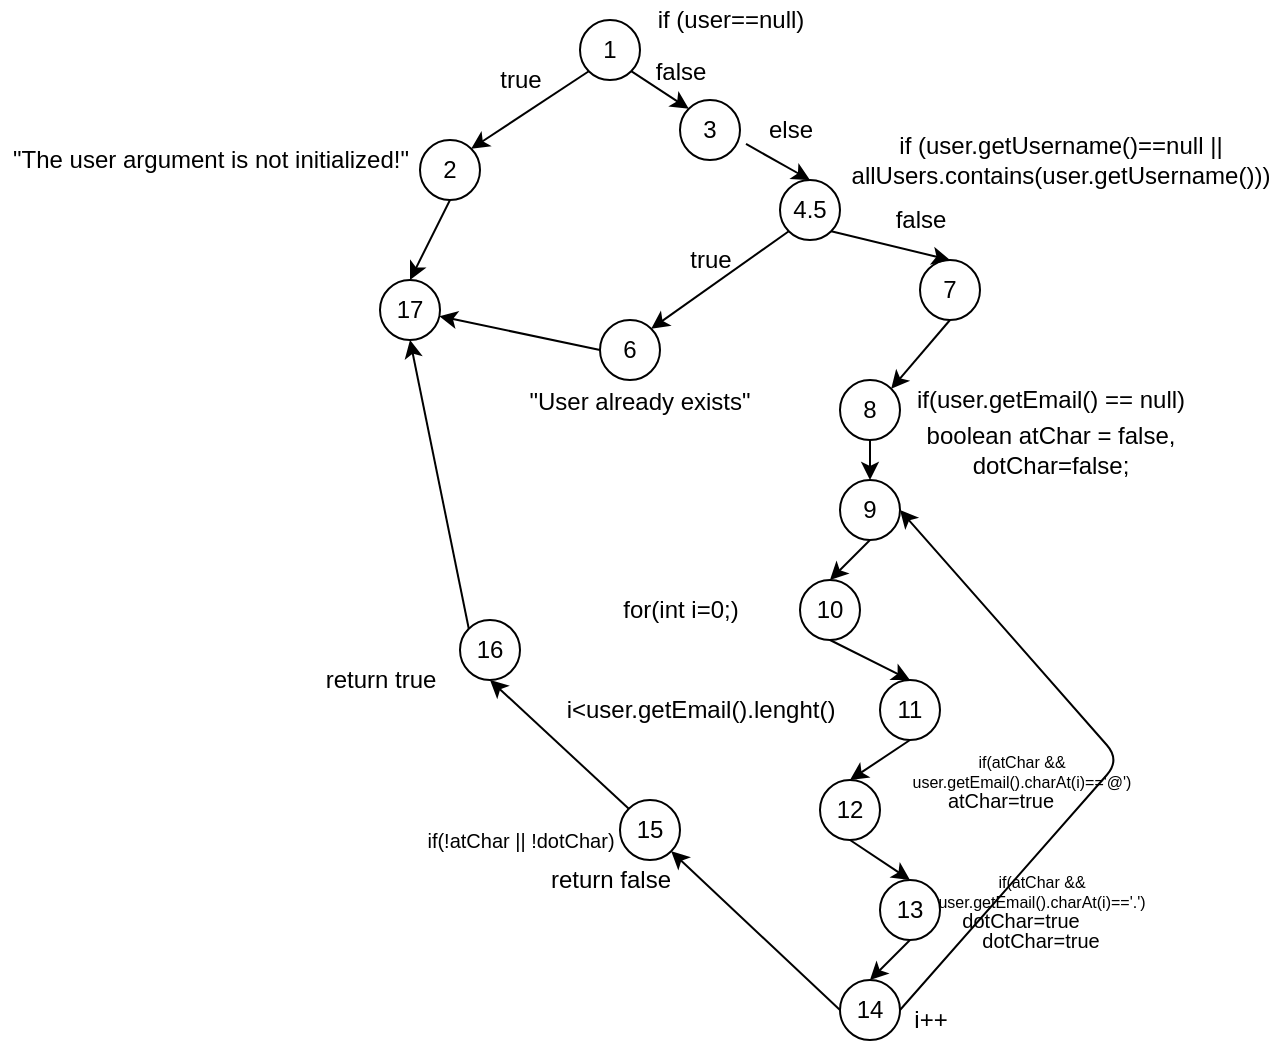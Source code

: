 <mxfile version="13.2.4" type="device"><diagram id="WPp1vW5DMB9WVVtRAne1" name="Page-1"><mxGraphModel dx="1021" dy="579" grid="1" gridSize="10" guides="1" tooltips="1" connect="1" arrows="1" fold="1" page="1" pageScale="1" pageWidth="850" pageHeight="1100" math="0" shadow="0"><root><mxCell id="0"/><mxCell id="1" parent="0"/><mxCell id="HFXjYojxXpRS9tRiATpp-2" value="1" style="ellipse;whiteSpace=wrap;html=1;aspect=fixed;" parent="1" vertex="1"><mxGeometry x="290" y="40" width="30" height="30" as="geometry"/></mxCell><mxCell id="HFXjYojxXpRS9tRiATpp-3" value="7" style="ellipse;whiteSpace=wrap;html=1;aspect=fixed;" parent="1" vertex="1"><mxGeometry x="460" y="160" width="30" height="30" as="geometry"/></mxCell><mxCell id="HFXjYojxXpRS9tRiATpp-4" value="8" style="ellipse;whiteSpace=wrap;html=1;aspect=fixed;" parent="1" vertex="1"><mxGeometry x="420" y="220" width="30" height="30" as="geometry"/></mxCell><mxCell id="HFXjYojxXpRS9tRiATpp-5" value="4.5" style="ellipse;whiteSpace=wrap;html=1;aspect=fixed;" parent="1" vertex="1"><mxGeometry x="390" y="120" width="30" height="30" as="geometry"/></mxCell><mxCell id="HFXjYojxXpRS9tRiATpp-6" value="6" style="ellipse;whiteSpace=wrap;html=1;aspect=fixed;" parent="1" vertex="1"><mxGeometry x="300" y="190" width="30" height="30" as="geometry"/></mxCell><mxCell id="HFXjYojxXpRS9tRiATpp-7" value="2" style="ellipse;whiteSpace=wrap;html=1;aspect=fixed;" parent="1" vertex="1"><mxGeometry x="210" y="100" width="30" height="30" as="geometry"/></mxCell><mxCell id="HFXjYojxXpRS9tRiATpp-8" value="3" style="ellipse;whiteSpace=wrap;html=1;aspect=fixed;" parent="1" vertex="1"><mxGeometry x="340" y="80" width="30" height="30" as="geometry"/></mxCell><mxCell id="HFXjYojxXpRS9tRiATpp-10" value="15" style="ellipse;whiteSpace=wrap;html=1;aspect=fixed;" parent="1" vertex="1"><mxGeometry x="310" y="430" width="30" height="30" as="geometry"/></mxCell><mxCell id="HFXjYojxXpRS9tRiATpp-11" value="16" style="ellipse;whiteSpace=wrap;html=1;aspect=fixed;" parent="1" vertex="1"><mxGeometry x="230" y="340" width="30" height="30" as="geometry"/></mxCell><mxCell id="HFXjYojxXpRS9tRiATpp-12" value="14" style="ellipse;whiteSpace=wrap;html=1;aspect=fixed;" parent="1" vertex="1"><mxGeometry x="420" y="520" width="30" height="30" as="geometry"/></mxCell><mxCell id="HFXjYojxXpRS9tRiATpp-13" value="13" style="ellipse;whiteSpace=wrap;html=1;aspect=fixed;" parent="1" vertex="1"><mxGeometry x="440" y="470" width="30" height="30" as="geometry"/></mxCell><mxCell id="HFXjYojxXpRS9tRiATpp-14" value="12" style="ellipse;whiteSpace=wrap;html=1;aspect=fixed;" parent="1" vertex="1"><mxGeometry x="410" y="420" width="30" height="30" as="geometry"/></mxCell><mxCell id="HFXjYojxXpRS9tRiATpp-15" value="11" style="ellipse;whiteSpace=wrap;html=1;aspect=fixed;" parent="1" vertex="1"><mxGeometry x="440" y="370" width="30" height="30" as="geometry"/></mxCell><mxCell id="HFXjYojxXpRS9tRiATpp-16" value="10" style="ellipse;whiteSpace=wrap;html=1;aspect=fixed;" parent="1" vertex="1"><mxGeometry x="400" y="320" width="30" height="30" as="geometry"/></mxCell><mxCell id="HFXjYojxXpRS9tRiATpp-17" value="9" style="ellipse;whiteSpace=wrap;html=1;aspect=fixed;" parent="1" vertex="1"><mxGeometry x="420" y="270" width="30" height="30" as="geometry"/></mxCell><mxCell id="HFXjYojxXpRS9tRiATpp-19" value="" style="endArrow=classic;html=1;exitX=1;exitY=1;exitDx=0;exitDy=0;entryX=0;entryY=0;entryDx=0;entryDy=0;" parent="1" source="HFXjYojxXpRS9tRiATpp-2" target="HFXjYojxXpRS9tRiATpp-8" edge="1"><mxGeometry width="50" height="50" relative="1" as="geometry"><mxPoint x="330" y="220" as="sourcePoint"/><mxPoint x="380" y="170" as="targetPoint"/></mxGeometry></mxCell><mxCell id="HFXjYojxXpRS9tRiATpp-20" value="" style="endArrow=classic;html=1;exitX=0;exitY=1;exitDx=0;exitDy=0;entryX=1;entryY=0;entryDx=0;entryDy=0;" parent="1" source="HFXjYojxXpRS9tRiATpp-2" target="HFXjYojxXpRS9tRiATpp-7" edge="1"><mxGeometry width="50" height="50" relative="1" as="geometry"><mxPoint x="330" y="220" as="sourcePoint"/><mxPoint x="380" y="170" as="targetPoint"/></mxGeometry></mxCell><mxCell id="HFXjYojxXpRS9tRiATpp-21" value="" style="endArrow=classic;html=1;exitX=1.1;exitY=0.733;exitDx=0;exitDy=0;entryX=0.5;entryY=0;entryDx=0;entryDy=0;exitPerimeter=0;" parent="1" source="HFXjYojxXpRS9tRiATpp-8" target="HFXjYojxXpRS9tRiATpp-5" edge="1"><mxGeometry width="50" height="50" relative="1" as="geometry"><mxPoint x="330" y="220" as="sourcePoint"/><mxPoint x="380" y="170" as="targetPoint"/></mxGeometry></mxCell><mxCell id="HFXjYojxXpRS9tRiATpp-22" value="" style="endArrow=classic;html=1;exitX=0;exitY=1;exitDx=0;exitDy=0;entryX=1;entryY=0;entryDx=0;entryDy=0;" parent="1" source="HFXjYojxXpRS9tRiATpp-5" target="HFXjYojxXpRS9tRiATpp-6" edge="1"><mxGeometry width="50" height="50" relative="1" as="geometry"><mxPoint x="330" y="220" as="sourcePoint"/><mxPoint x="380" y="170" as="targetPoint"/></mxGeometry></mxCell><mxCell id="HFXjYojxXpRS9tRiATpp-23" value="" style="endArrow=classic;html=1;exitX=1;exitY=1;exitDx=0;exitDy=0;entryX=0.5;entryY=0;entryDx=0;entryDy=0;" parent="1" source="HFXjYojxXpRS9tRiATpp-5" target="HFXjYojxXpRS9tRiATpp-3" edge="1"><mxGeometry width="50" height="50" relative="1" as="geometry"><mxPoint x="330" y="220" as="sourcePoint"/><mxPoint x="380" y="170" as="targetPoint"/></mxGeometry></mxCell><mxCell id="HFXjYojxXpRS9tRiATpp-24" value="" style="endArrow=classic;html=1;exitX=0.5;exitY=1;exitDx=0;exitDy=0;entryX=1;entryY=0;entryDx=0;entryDy=0;" parent="1" source="HFXjYojxXpRS9tRiATpp-3" target="HFXjYojxXpRS9tRiATpp-4" edge="1"><mxGeometry width="50" height="50" relative="1" as="geometry"><mxPoint x="330" y="220" as="sourcePoint"/><mxPoint x="410" y="240" as="targetPoint"/></mxGeometry></mxCell><mxCell id="HFXjYojxXpRS9tRiATpp-25" value="" style="endArrow=classic;html=1;exitX=0.5;exitY=1;exitDx=0;exitDy=0;entryX=0.5;entryY=0;entryDx=0;entryDy=0;" parent="1" source="HFXjYojxXpRS9tRiATpp-4" target="HFXjYojxXpRS9tRiATpp-17" edge="1"><mxGeometry width="50" height="50" relative="1" as="geometry"><mxPoint x="445" y="210" as="sourcePoint"/><mxPoint x="445" y="230" as="targetPoint"/></mxGeometry></mxCell><mxCell id="HFXjYojxXpRS9tRiATpp-26" value="" style="endArrow=classic;html=1;exitX=0.5;exitY=1;exitDx=0;exitDy=0;entryX=0.5;entryY=0;entryDx=0;entryDy=0;" parent="1" source="HFXjYojxXpRS9tRiATpp-17" target="HFXjYojxXpRS9tRiATpp-16" edge="1"><mxGeometry width="50" height="50" relative="1" as="geometry"><mxPoint x="455" y="220" as="sourcePoint"/><mxPoint x="455" y="240" as="targetPoint"/></mxGeometry></mxCell><mxCell id="HFXjYojxXpRS9tRiATpp-27" value="" style="endArrow=classic;html=1;exitX=0.5;exitY=1;exitDx=0;exitDy=0;entryX=0.5;entryY=0;entryDx=0;entryDy=0;" parent="1" source="HFXjYojxXpRS9tRiATpp-16" target="HFXjYojxXpRS9tRiATpp-15" edge="1"><mxGeometry width="50" height="50" relative="1" as="geometry"><mxPoint x="465" y="230" as="sourcePoint"/><mxPoint x="465" y="250" as="targetPoint"/></mxGeometry></mxCell><mxCell id="HFXjYojxXpRS9tRiATpp-29" value="" style="endArrow=classic;html=1;exitX=0.5;exitY=1;exitDx=0;exitDy=0;entryX=0.5;entryY=0;entryDx=0;entryDy=0;" parent="1" source="HFXjYojxXpRS9tRiATpp-15" target="HFXjYojxXpRS9tRiATpp-14" edge="1"><mxGeometry width="50" height="50" relative="1" as="geometry"><mxPoint x="280" y="510" as="sourcePoint"/><mxPoint x="330" y="460" as="targetPoint"/></mxGeometry></mxCell><mxCell id="HFXjYojxXpRS9tRiATpp-30" value="" style="endArrow=classic;html=1;exitX=0.5;exitY=1;exitDx=0;exitDy=0;entryX=0.5;entryY=0;entryDx=0;entryDy=0;" parent="1" source="HFXjYojxXpRS9tRiATpp-14" target="HFXjYojxXpRS9tRiATpp-13" edge="1"><mxGeometry width="50" height="50" relative="1" as="geometry"><mxPoint x="280" y="510" as="sourcePoint"/><mxPoint x="330" y="460" as="targetPoint"/></mxGeometry></mxCell><mxCell id="HFXjYojxXpRS9tRiATpp-31" value="" style="endArrow=classic;html=1;exitX=0.5;exitY=1;exitDx=0;exitDy=0;entryX=0.5;entryY=0;entryDx=0;entryDy=0;" parent="1" source="HFXjYojxXpRS9tRiATpp-13" target="HFXjYojxXpRS9tRiATpp-12" edge="1"><mxGeometry width="50" height="50" relative="1" as="geometry"><mxPoint x="280" y="510" as="sourcePoint"/><mxPoint x="330" y="460" as="targetPoint"/></mxGeometry></mxCell><mxCell id="HFXjYojxXpRS9tRiATpp-32" value="" style="endArrow=classic;html=1;exitX=0;exitY=0.5;exitDx=0;exitDy=0;entryX=1;entryY=1;entryDx=0;entryDy=0;" parent="1" source="HFXjYojxXpRS9tRiATpp-12" target="HFXjYojxXpRS9tRiATpp-10" edge="1"><mxGeometry width="50" height="50" relative="1" as="geometry"><mxPoint x="280" y="510" as="sourcePoint"/><mxPoint x="330" y="460" as="targetPoint"/></mxGeometry></mxCell><mxCell id="HFXjYojxXpRS9tRiATpp-33" value="" style="endArrow=classic;html=1;exitX=0;exitY=0;exitDx=0;exitDy=0;entryX=0.5;entryY=1;entryDx=0;entryDy=0;" parent="1" source="HFXjYojxXpRS9tRiATpp-10" target="HFXjYojxXpRS9tRiATpp-11" edge="1"><mxGeometry width="50" height="50" relative="1" as="geometry"><mxPoint x="280" y="510" as="sourcePoint"/><mxPoint x="330" y="460" as="targetPoint"/></mxGeometry></mxCell><mxCell id="HFXjYojxXpRS9tRiATpp-39" value="" style="endArrow=classic;html=1;exitX=0.5;exitY=1;exitDx=0;exitDy=0;entryX=0.5;entryY=0;entryDx=0;entryDy=0;" parent="1" source="HFXjYojxXpRS9tRiATpp-7" target="HFXjYojxXpRS9tRiATpp-41" edge="1"><mxGeometry width="50" height="50" relative="1" as="geometry"><mxPoint x="480" y="420" as="sourcePoint"/><mxPoint x="260" y="480" as="targetPoint"/></mxGeometry></mxCell><mxCell id="HFXjYojxXpRS9tRiATpp-40" value="" style="endArrow=classic;html=1;exitX=0;exitY=0.5;exitDx=0;exitDy=0;" parent="1" source="HFXjYojxXpRS9tRiATpp-6" target="HFXjYojxXpRS9tRiATpp-41" edge="1"><mxGeometry width="50" height="50" relative="1" as="geometry"><mxPoint x="430" y="290" as="sourcePoint"/><mxPoint x="280" y="480" as="targetPoint"/></mxGeometry></mxCell><mxCell id="HFXjYojxXpRS9tRiATpp-41" value="17" style="ellipse;whiteSpace=wrap;html=1;aspect=fixed;" parent="1" vertex="1"><mxGeometry x="190" y="170" width="30" height="30" as="geometry"/></mxCell><mxCell id="HFXjYojxXpRS9tRiATpp-42" value="" style="endArrow=classic;html=1;exitX=0;exitY=0;exitDx=0;exitDy=0;entryX=0.5;entryY=1;entryDx=0;entryDy=0;" parent="1" source="HFXjYojxXpRS9tRiATpp-11" target="HFXjYojxXpRS9tRiATpp-41" edge="1"><mxGeometry width="50" height="50" relative="1" as="geometry"><mxPoint x="480" y="510" as="sourcePoint"/><mxPoint x="530" y="460" as="targetPoint"/></mxGeometry></mxCell><mxCell id="YW1uTqIAKTj_qvI-Jna5-2" value="" style="endArrow=classic;html=1;exitX=1;exitY=0.5;exitDx=0;exitDy=0;entryX=1;entryY=0.5;entryDx=0;entryDy=0;" edge="1" parent="1" source="HFXjYojxXpRS9tRiATpp-12" target="HFXjYojxXpRS9tRiATpp-17"><mxGeometry width="50" height="50" relative="1" as="geometry"><mxPoint x="570" y="480" as="sourcePoint"/><mxPoint x="620" y="430" as="targetPoint"/><Array as="points"><mxPoint x="560" y="410"/></Array></mxGeometry></mxCell><mxCell id="YW1uTqIAKTj_qvI-Jna5-5" value="if (user==null)" style="text;html=1;align=center;verticalAlign=middle;resizable=0;points=[];autosize=1;" vertex="1" parent="1"><mxGeometry x="320" y="30" width="90" height="20" as="geometry"/></mxCell><mxCell id="YW1uTqIAKTj_qvI-Jna5-6" value="else" style="text;html=1;align=center;verticalAlign=middle;resizable=0;points=[];autosize=1;" vertex="1" parent="1"><mxGeometry x="375" y="85" width="40" height="20" as="geometry"/></mxCell><mxCell id="YW1uTqIAKTj_qvI-Jna5-8" value="if (user.getUsername()==null || &lt;br&gt;allUsers.contains(user.getUsername()))" style="text;html=1;align=center;verticalAlign=middle;resizable=0;points=[];autosize=1;" vertex="1" parent="1"><mxGeometry x="420" y="95" width="220" height="30" as="geometry"/></mxCell><mxCell id="YW1uTqIAKTj_qvI-Jna5-7" value="&quot;The user argument is not initialized!&quot;" style="text;html=1;align=center;verticalAlign=middle;resizable=0;points=[];autosize=1;" vertex="1" parent="1"><mxGeometry y="100" width="210" height="20" as="geometry"/></mxCell><mxCell id="YW1uTqIAKTj_qvI-Jna5-10" value="true" style="text;html=1;align=center;verticalAlign=middle;resizable=0;points=[];autosize=1;" vertex="1" parent="1"><mxGeometry x="240" y="60" width="40" height="20" as="geometry"/></mxCell><mxCell id="YW1uTqIAKTj_qvI-Jna5-11" value="false" style="text;html=1;align=center;verticalAlign=middle;resizable=0;points=[];autosize=1;" vertex="1" parent="1"><mxGeometry x="320" y="56" width="40" height="20" as="geometry"/></mxCell><mxCell id="YW1uTqIAKTj_qvI-Jna5-12" value="&quot;User already exists&quot;" style="text;align=center;verticalAlign=middle;resizable=0;points=[];autosize=1;" vertex="1" parent="1"><mxGeometry x="255" y="220" width="130" height="20" as="geometry"/></mxCell><mxCell id="YW1uTqIAKTj_qvI-Jna5-15" value="true" style="text;html=1;align=center;verticalAlign=middle;resizable=0;points=[];autosize=1;" vertex="1" parent="1"><mxGeometry x="335" y="150" width="40" height="20" as="geometry"/></mxCell><mxCell id="YW1uTqIAKTj_qvI-Jna5-16" value="false" style="text;html=1;align=center;verticalAlign=middle;resizable=0;points=[];autosize=1;" vertex="1" parent="1"><mxGeometry x="440" y="130" width="40" height="20" as="geometry"/></mxCell><mxCell id="YW1uTqIAKTj_qvI-Jna5-17" value="if(user.getEmail() == null)" style="text;html=1;align=center;verticalAlign=middle;resizable=0;points=[];autosize=1;" vertex="1" parent="1"><mxGeometry x="450" y="220" width="150" height="20" as="geometry"/></mxCell><mxCell id="YW1uTqIAKTj_qvI-Jna5-22" value="boolean atChar = false,&lt;br&gt;dotChar=false;" style="text;html=1;align=center;verticalAlign=middle;resizable=0;points=[];autosize=1;" vertex="1" parent="1"><mxGeometry x="455" y="240" width="140" height="30" as="geometry"/></mxCell><mxCell id="YW1uTqIAKTj_qvI-Jna5-24" value="for(int i=0;)" style="text;html=1;align=center;verticalAlign=middle;resizable=0;points=[];autosize=1;" vertex="1" parent="1"><mxGeometry x="305" y="325" width="70" height="20" as="geometry"/></mxCell><mxCell id="YW1uTqIAKTj_qvI-Jna5-25" value="i&amp;lt;user.getEmail().lenght()" style="text;html=1;align=center;verticalAlign=middle;resizable=0;points=[];autosize=1;" vertex="1" parent="1"><mxGeometry x="275" y="375" width="150" height="20" as="geometry"/></mxCell><mxCell id="YW1uTqIAKTj_qvI-Jna5-26" value="i++" style="text;html=1;align=center;verticalAlign=middle;resizable=0;points=[];autosize=1;" vertex="1" parent="1"><mxGeometry x="450" y="530" width="30" height="20" as="geometry"/></mxCell><mxCell id="YW1uTqIAKTj_qvI-Jna5-29" value="&lt;div style=&quot;text-align: center&quot;&gt;&lt;span&gt;&lt;font face=&quot;helvetica&quot;&gt;if(atChar &amp;amp;&amp;amp; user.getEmail().charAt(i)=='@')&lt;/font&gt;&lt;/span&gt;&lt;/div&gt;" style="text;whiteSpace=wrap;html=1;fontSize=8;" vertex="1" parent="1"><mxGeometry x="440" y="400" width="140" height="30" as="geometry"/></mxCell><mxCell id="YW1uTqIAKTj_qvI-Jna5-30" value="&lt;div style=&quot;text-align: center&quot;&gt;&lt;span&gt;&lt;font face=&quot;helvetica&quot;&gt;if(atChar &amp;amp;&amp;amp; user.getEmail().charAt(i)=='.')&lt;/font&gt;&lt;/span&gt;&lt;/div&gt;" style="text;whiteSpace=wrap;html=1;fontSize=8;" vertex="1" parent="1"><mxGeometry x="450" y="460" width="140" height="30" as="geometry"/></mxCell><mxCell id="YW1uTqIAKTj_qvI-Jna5-31" value="atChar=true" style="text;html=1;align=center;verticalAlign=middle;resizable=0;points=[];autosize=1;fontSize=10;" vertex="1" parent="1"><mxGeometry x="465" y="420" width="70" height="20" as="geometry"/></mxCell><mxCell id="YW1uTqIAKTj_qvI-Jna5-32" value="dotChar=true" style="text;html=1;align=center;verticalAlign=middle;resizable=0;points=[];autosize=1;fontSize=10;" vertex="1" parent="1"><mxGeometry x="475" y="480" width="70" height="20" as="geometry"/></mxCell><mxCell id="YW1uTqIAKTj_qvI-Jna5-33" value="dotChar=true" style="text;html=1;align=center;verticalAlign=middle;resizable=0;points=[];autosize=1;fontSize=10;" vertex="1" parent="1"><mxGeometry x="485" y="490" width="70" height="20" as="geometry"/></mxCell><mxCell id="YW1uTqIAKTj_qvI-Jna5-34" value="if(!atChar || !dotChar)" style="text;html=1;align=center;verticalAlign=middle;resizable=0;points=[];autosize=1;fontSize=10;" vertex="1" parent="1"><mxGeometry x="205" y="440" width="110" height="20" as="geometry"/></mxCell><mxCell id="YW1uTqIAKTj_qvI-Jna5-35" value="return false" style="text;html=1;align=center;verticalAlign=middle;resizable=0;points=[];autosize=1;" vertex="1" parent="1"><mxGeometry x="265" y="460" width="80" height="20" as="geometry"/></mxCell><mxCell id="YW1uTqIAKTj_qvI-Jna5-36" value="return true" style="text;html=1;align=center;verticalAlign=middle;resizable=0;points=[];autosize=1;" vertex="1" parent="1"><mxGeometry x="155" y="360" width="70" height="20" as="geometry"/></mxCell></root></mxGraphModel></diagram></mxfile>